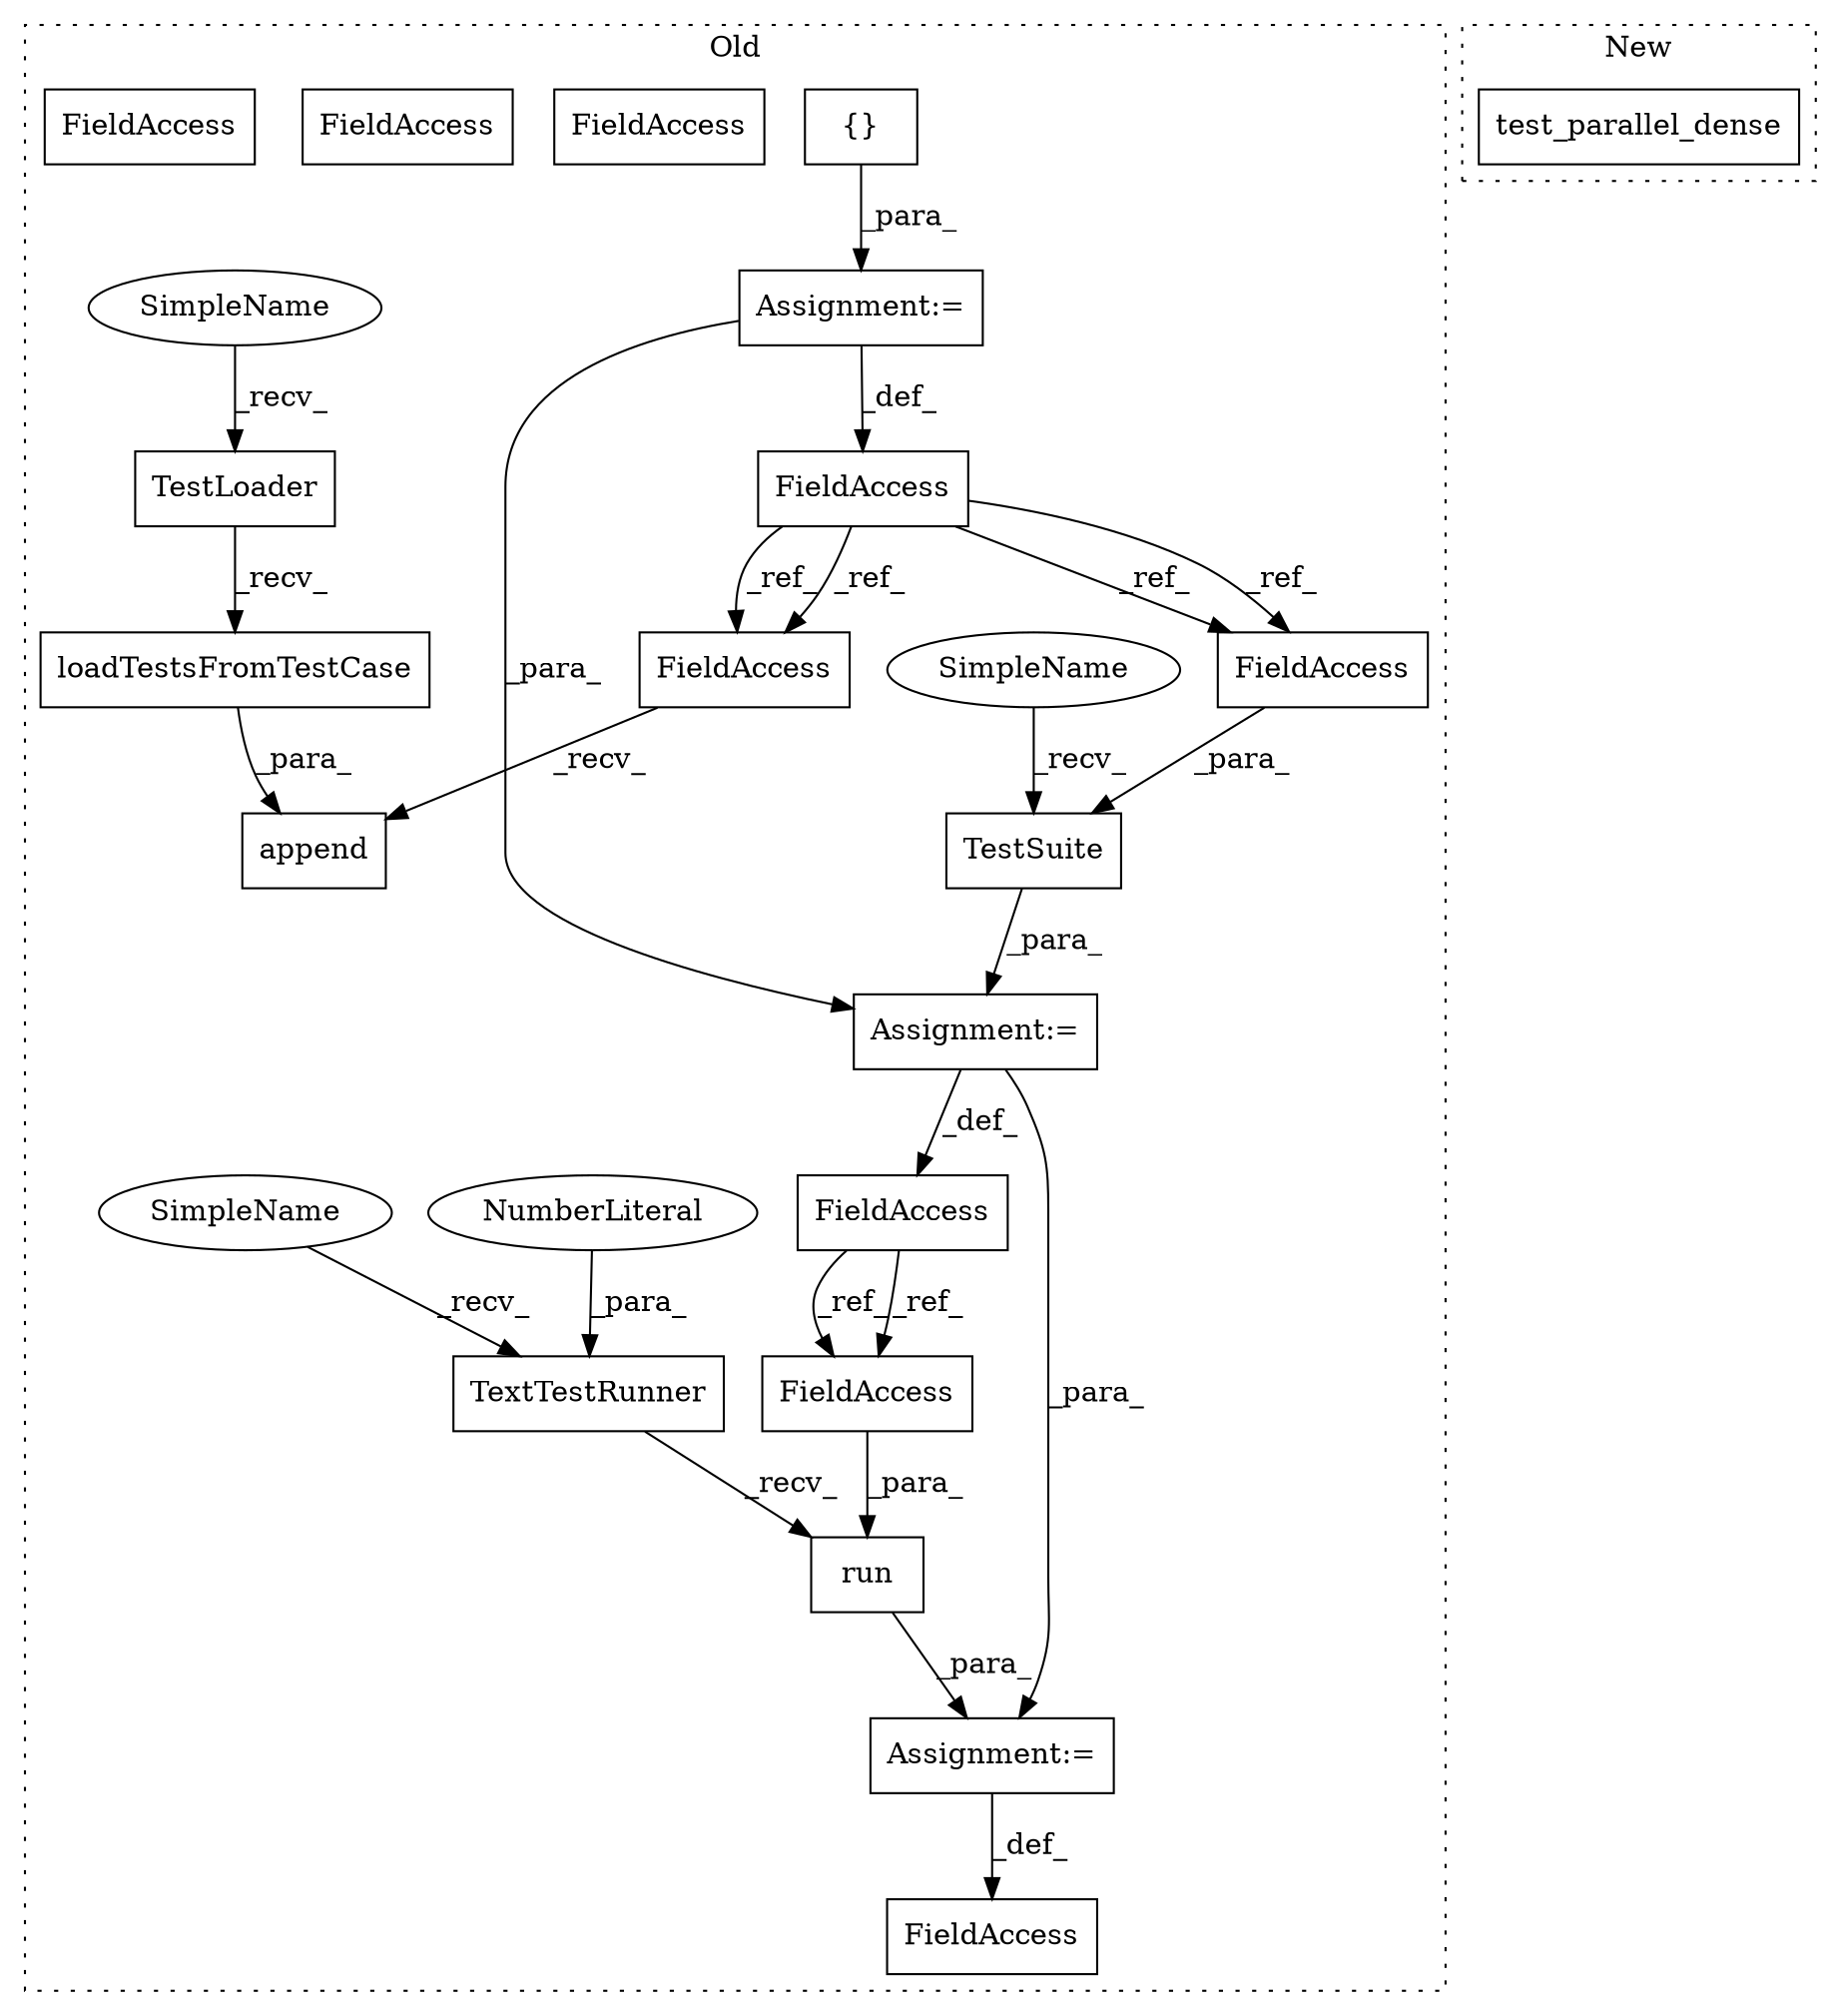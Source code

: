digraph G {
subgraph cluster0 {
1 [label="TestLoader" a="32" s="17632" l="12" shape="box"];
3 [label="TestSuite" a="32" s="17724,17740" l="10,1" shape="box"];
4 [label="{}" a="4" s="17512" l="2" shape="box"];
5 [label="run" a="32" s="17783,17795" l="4,1" shape="box"];
6 [label="TextTestRunner" a="32" s="17765,17781" l="15,1" shape="box"];
7 [label="NumberLiteral" a="34" s="17780" l="1" shape="ellipse"];
8 [label="loadTestsFromTestCase" a="32" s="17645,17696" l="22,1" shape="box"];
9 [label="FieldAccess" a="22" s="17787" l="8" shape="box"];
10 [label="FieldAccess" a="22" s="17481" l="6" shape="box"];
11 [label="FieldAccess" a="22" s="17734" l="6" shape="box"];
12 [label="FieldAccess" a="22" s="17749" l="6" shape="box"];
13 [label="FieldAccess" a="22" s="17706" l="8" shape="box"];
14 [label="FieldAccess" a="22" s="17609" l="6" shape="box"];
15 [label="Assignment:=" a="7" s="17714" l="1" shape="box"];
16 [label="Assignment:=" a="7" s="17755" l="1" shape="box"];
17 [label="Assignment:=" a="7" s="17487" l="1" shape="box"];
18 [label="append" a="32" s="17616,17697" l="7,1" shape="box"];
19 [label="FieldAccess" a="22" s="17734" l="6" shape="box"];
20 [label="FieldAccess" a="22" s="17609" l="6" shape="box"];
21 [label="SimpleName" a="42" s="17715" l="8" shape="ellipse"];
22 [label="SimpleName" a="42" s="17623" l="8" shape="ellipse"];
23 [label="SimpleName" a="42" s="17756" l="8" shape="ellipse"];
24 [label="FieldAccess" a="22" s="17787" l="8" shape="box"];
label = "Old";
style="dotted";
}
subgraph cluster1 {
2 [label="test_parallel_dense" a="32" s="17582" l="21" shape="box"];
label = "New";
style="dotted";
}
1 -> 8 [label="_recv_"];
3 -> 15 [label="_para_"];
4 -> 17 [label="_para_"];
5 -> 16 [label="_para_"];
6 -> 5 [label="_recv_"];
7 -> 6 [label="_para_"];
8 -> 18 [label="_para_"];
10 -> 19 [label="_ref_"];
10 -> 20 [label="_ref_"];
10 -> 20 [label="_ref_"];
10 -> 19 [label="_ref_"];
13 -> 24 [label="_ref_"];
13 -> 24 [label="_ref_"];
15 -> 13 [label="_def_"];
15 -> 16 [label="_para_"];
16 -> 12 [label="_def_"];
17 -> 15 [label="_para_"];
17 -> 10 [label="_def_"];
19 -> 3 [label="_para_"];
20 -> 18 [label="_recv_"];
21 -> 3 [label="_recv_"];
22 -> 1 [label="_recv_"];
23 -> 6 [label="_recv_"];
24 -> 5 [label="_para_"];
}